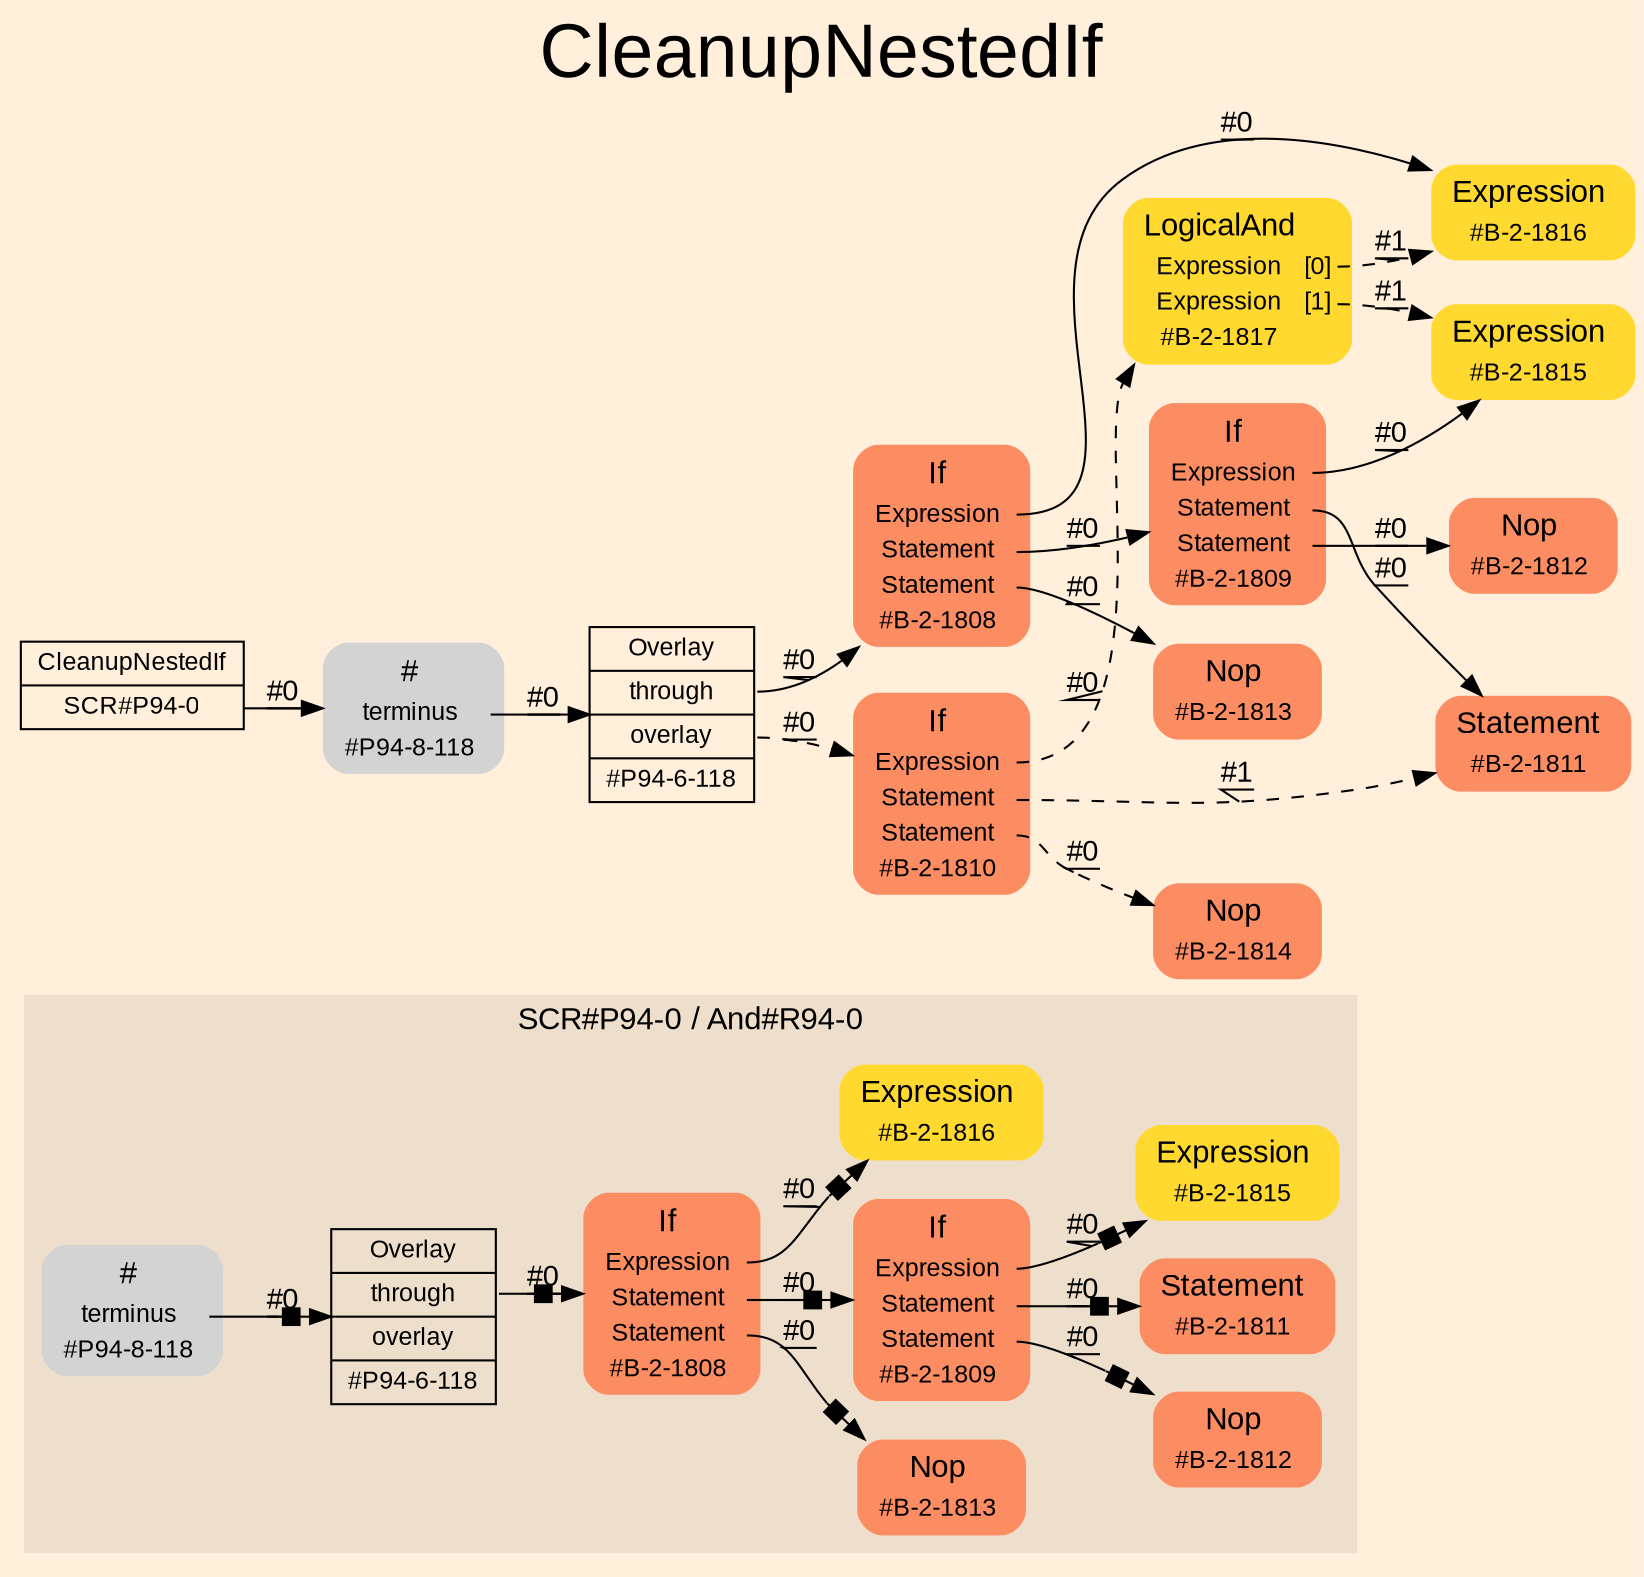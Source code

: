 digraph "CleanupNestedIf" {
label = "CleanupNestedIf"
labelloc = t
fontsize = "36"
graph [
    rankdir = "LR"
    ranksep = 0.3
    bgcolor = antiquewhite1
    color = black
    fontcolor = black
    fontname = "Arial"
];
node [
    fontname = "Arial"
];
edge [
    fontname = "Arial"
];

// -------------------- figure And#R94-0 --------------------
// -------- region And#R94-0 ----------
subgraph "clusterAnd#R94-0" {
    label = "SCR#P94-0 / And#R94-0"
    style = "filled"
    color = antiquewhite2
    fontsize = "15"
    // -------- block And#R94-0/#B-2-1808 ----------
    "And#R94-0/#B-2-1808" [
        shape = "plaintext"
        fillcolor = "/set28/2"
        label = <<TABLE BORDER="0" CELLBORDER="0" CELLSPACING="0">
         <TR><TD><FONT POINT-SIZE="15.0">If</FONT></TD><TD></TD></TR>
         <TR><TD>Expression</TD><TD PORT="port0"></TD></TR>
         <TR><TD>Statement</TD><TD PORT="port1"></TD></TR>
         <TR><TD>Statement</TD><TD PORT="port2"></TD></TR>
         <TR><TD>#B-2-1808</TD><TD PORT="port3"></TD></TR>
        </TABLE>>
        style = "rounded,filled"
        fontsize = "12"
    ];
    
    "And#R94-0/#B-2-1808":port0 -> "And#R94-0/#B-2-1816" [
        arrowhead="normalnonebox"
        label = "#0"
        decorate = true
        color = black
        fontcolor = black
    ];
    
    "And#R94-0/#B-2-1808":port1 -> "And#R94-0/#B-2-1809" [
        arrowhead="normalnonebox"
        label = "#0"
        decorate = true
        color = black
        fontcolor = black
    ];
    
    "And#R94-0/#B-2-1808":port2 -> "And#R94-0/#B-2-1813" [
        arrowhead="normalnonebox"
        label = "#0"
        decorate = true
        color = black
        fontcolor = black
    ];
    
    // -------- block And#R94-0/#B-2-1809 ----------
    "And#R94-0/#B-2-1809" [
        shape = "plaintext"
        fillcolor = "/set28/2"
        label = <<TABLE BORDER="0" CELLBORDER="0" CELLSPACING="0">
         <TR><TD><FONT POINT-SIZE="15.0">If</FONT></TD><TD></TD></TR>
         <TR><TD>Expression</TD><TD PORT="port0"></TD></TR>
         <TR><TD>Statement</TD><TD PORT="port1"></TD></TR>
         <TR><TD>Statement</TD><TD PORT="port2"></TD></TR>
         <TR><TD>#B-2-1809</TD><TD PORT="port3"></TD></TR>
        </TABLE>>
        style = "rounded,filled"
        fontsize = "12"
    ];
    
    "And#R94-0/#B-2-1809":port0 -> "And#R94-0/#B-2-1815" [
        arrowhead="normalnonebox"
        label = "#0"
        decorate = true
        color = black
        fontcolor = black
    ];
    
    "And#R94-0/#B-2-1809":port1 -> "And#R94-0/#B-2-1811" [
        arrowhead="normalnonebox"
        label = "#0"
        decorate = true
        color = black
        fontcolor = black
    ];
    
    "And#R94-0/#B-2-1809":port2 -> "And#R94-0/#B-2-1812" [
        arrowhead="normalnonebox"
        label = "#0"
        decorate = true
        color = black
        fontcolor = black
    ];
    
    // -------- block And#R94-0/#B-2-1811 ----------
    "And#R94-0/#B-2-1811" [
        shape = "plaintext"
        fillcolor = "/set28/2"
        label = <<TABLE BORDER="0" CELLBORDER="0" CELLSPACING="0">
         <TR><TD><FONT POINT-SIZE="15.0">Statement</FONT></TD><TD></TD></TR>
         <TR><TD>#B-2-1811</TD><TD PORT="port0"></TD></TR>
        </TABLE>>
        style = "rounded,filled"
        fontsize = "12"
    ];
    
    // -------- block And#R94-0/#B-2-1812 ----------
    "And#R94-0/#B-2-1812" [
        shape = "plaintext"
        fillcolor = "/set28/2"
        label = <<TABLE BORDER="0" CELLBORDER="0" CELLSPACING="0">
         <TR><TD><FONT POINT-SIZE="15.0">Nop</FONT></TD><TD></TD></TR>
         <TR><TD>#B-2-1812</TD><TD PORT="port0"></TD></TR>
        </TABLE>>
        style = "rounded,filled"
        fontsize = "12"
    ];
    
    // -------- block And#R94-0/#B-2-1813 ----------
    "And#R94-0/#B-2-1813" [
        shape = "plaintext"
        fillcolor = "/set28/2"
        label = <<TABLE BORDER="0" CELLBORDER="0" CELLSPACING="0">
         <TR><TD><FONT POINT-SIZE="15.0">Nop</FONT></TD><TD></TD></TR>
         <TR><TD>#B-2-1813</TD><TD PORT="port0"></TD></TR>
        </TABLE>>
        style = "rounded,filled"
        fontsize = "12"
    ];
    
    // -------- block And#R94-0/#B-2-1815 ----------
    "And#R94-0/#B-2-1815" [
        shape = "plaintext"
        fillcolor = "/set28/6"
        label = <<TABLE BORDER="0" CELLBORDER="0" CELLSPACING="0">
         <TR><TD><FONT POINT-SIZE="15.0">Expression</FONT></TD><TD></TD></TR>
         <TR><TD>#B-2-1815</TD><TD PORT="port0"></TD></TR>
        </TABLE>>
        style = "rounded,filled"
        fontsize = "12"
    ];
    
    // -------- block And#R94-0/#B-2-1816 ----------
    "And#R94-0/#B-2-1816" [
        shape = "plaintext"
        fillcolor = "/set28/6"
        label = <<TABLE BORDER="0" CELLBORDER="0" CELLSPACING="0">
         <TR><TD><FONT POINT-SIZE="15.0">Expression</FONT></TD><TD></TD></TR>
         <TR><TD>#B-2-1816</TD><TD PORT="port0"></TD></TR>
        </TABLE>>
        style = "rounded,filled"
        fontsize = "12"
    ];
    
    // -------- block And#R94-0/#P94-6-118 ----------
    "And#R94-0/#P94-6-118" [
        shape = "record"
        fillcolor = antiquewhite2
        label = "<fixed> Overlay | <port0> through | <port1> overlay | <port2> #P94-6-118"
        style = "filled"
        fontsize = "12"
        color = black
        fontcolor = black
    ];
    
    "And#R94-0/#P94-6-118":port0 -> "And#R94-0/#B-2-1808" [
        arrowhead="normalnonebox"
        label = "#0"
        decorate = true
        color = black
        fontcolor = black
    ];
    
    // -------- block And#R94-0/#P94-8-118 ----------
    "And#R94-0/#P94-8-118" [
        shape = "plaintext"
        label = <<TABLE BORDER="0" CELLBORDER="0" CELLSPACING="0">
         <TR><TD><FONT POINT-SIZE="15.0">#</FONT></TD><TD></TD></TR>
         <TR><TD>terminus</TD><TD PORT="port0"></TD></TR>
         <TR><TD>#P94-8-118</TD><TD PORT="port1"></TD></TR>
        </TABLE>>
        style = "rounded,filled"
        fontsize = "12"
    ];
    
    "And#R94-0/#P94-8-118":port0 -> "And#R94-0/#P94-6-118" [
        arrowhead="normalnonebox"
        label = "#0"
        decorate = true
        color = black
        fontcolor = black
    ];
    
}


// -------------------- transformation figure --------------------
// -------- block CR#P94-0 ----------
"CR#P94-0" [
    shape = "record"
    fillcolor = antiquewhite1
    label = "<fixed> CleanupNestedIf | <port0> SCR#P94-0"
    style = "filled"
    fontsize = "12"
    color = black
    fontcolor = black
];

"CR#P94-0":port0 -> "#P94-8-118" [
    label = "#0"
    decorate = true
    color = black
    fontcolor = black
];

// -------- block #P94-8-118 ----------
"#P94-8-118" [
    shape = "plaintext"
    label = <<TABLE BORDER="0" CELLBORDER="0" CELLSPACING="0">
     <TR><TD><FONT POINT-SIZE="15.0">#</FONT></TD><TD></TD></TR>
     <TR><TD>terminus</TD><TD PORT="port0"></TD></TR>
     <TR><TD>#P94-8-118</TD><TD PORT="port1"></TD></TR>
    </TABLE>>
    style = "rounded,filled"
    fontsize = "12"
];

"#P94-8-118":port0 -> "#P94-6-118" [
    label = "#0"
    decorate = true
    color = black
    fontcolor = black
];

// -------- block #P94-6-118 ----------
"#P94-6-118" [
    shape = "record"
    fillcolor = antiquewhite1
    label = "<fixed> Overlay | <port0> through | <port1> overlay | <port2> #P94-6-118"
    style = "filled"
    fontsize = "12"
    color = black
    fontcolor = black
];

"#P94-6-118":port0 -> "#B-2-1808" [
    label = "#0"
    decorate = true
    color = black
    fontcolor = black
];

"#P94-6-118":port1 -> "#B-2-1810" [
    style="dashed"
    label = "#0"
    decorate = true
    color = black
    fontcolor = black
];

// -------- block #B-2-1808 ----------
"#B-2-1808" [
    shape = "plaintext"
    fillcolor = "/set28/2"
    label = <<TABLE BORDER="0" CELLBORDER="0" CELLSPACING="0">
     <TR><TD><FONT POINT-SIZE="15.0">If</FONT></TD><TD></TD></TR>
     <TR><TD>Expression</TD><TD PORT="port0"></TD></TR>
     <TR><TD>Statement</TD><TD PORT="port1"></TD></TR>
     <TR><TD>Statement</TD><TD PORT="port2"></TD></TR>
     <TR><TD>#B-2-1808</TD><TD PORT="port3"></TD></TR>
    </TABLE>>
    style = "rounded,filled"
    fontsize = "12"
];

"#B-2-1808":port0 -> "#B-2-1816" [
    label = "#0"
    decorate = true
    color = black
    fontcolor = black
];

"#B-2-1808":port1 -> "#B-2-1809" [
    label = "#0"
    decorate = true
    color = black
    fontcolor = black
];

"#B-2-1808":port2 -> "#B-2-1813" [
    label = "#0"
    decorate = true
    color = black
    fontcolor = black
];

// -------- block #B-2-1816 ----------
"#B-2-1816" [
    shape = "plaintext"
    fillcolor = "/set28/6"
    label = <<TABLE BORDER="0" CELLBORDER="0" CELLSPACING="0">
     <TR><TD><FONT POINT-SIZE="15.0">Expression</FONT></TD><TD></TD></TR>
     <TR><TD>#B-2-1816</TD><TD PORT="port0"></TD></TR>
    </TABLE>>
    style = "rounded,filled"
    fontsize = "12"
];

// -------- block #B-2-1809 ----------
"#B-2-1809" [
    shape = "plaintext"
    fillcolor = "/set28/2"
    label = <<TABLE BORDER="0" CELLBORDER="0" CELLSPACING="0">
     <TR><TD><FONT POINT-SIZE="15.0">If</FONT></TD><TD></TD></TR>
     <TR><TD>Expression</TD><TD PORT="port0"></TD></TR>
     <TR><TD>Statement</TD><TD PORT="port1"></TD></TR>
     <TR><TD>Statement</TD><TD PORT="port2"></TD></TR>
     <TR><TD>#B-2-1809</TD><TD PORT="port3"></TD></TR>
    </TABLE>>
    style = "rounded,filled"
    fontsize = "12"
];

"#B-2-1809":port0 -> "#B-2-1815" [
    label = "#0"
    decorate = true
    color = black
    fontcolor = black
];

"#B-2-1809":port1 -> "#B-2-1811" [
    label = "#0"
    decorate = true
    color = black
    fontcolor = black
];

"#B-2-1809":port2 -> "#B-2-1812" [
    label = "#0"
    decorate = true
    color = black
    fontcolor = black
];

// -------- block #B-2-1815 ----------
"#B-2-1815" [
    shape = "plaintext"
    fillcolor = "/set28/6"
    label = <<TABLE BORDER="0" CELLBORDER="0" CELLSPACING="0">
     <TR><TD><FONT POINT-SIZE="15.0">Expression</FONT></TD><TD></TD></TR>
     <TR><TD>#B-2-1815</TD><TD PORT="port0"></TD></TR>
    </TABLE>>
    style = "rounded,filled"
    fontsize = "12"
];

// -------- block #B-2-1811 ----------
"#B-2-1811" [
    shape = "plaintext"
    fillcolor = "/set28/2"
    label = <<TABLE BORDER="0" CELLBORDER="0" CELLSPACING="0">
     <TR><TD><FONT POINT-SIZE="15.0">Statement</FONT></TD><TD></TD></TR>
     <TR><TD>#B-2-1811</TD><TD PORT="port0"></TD></TR>
    </TABLE>>
    style = "rounded,filled"
    fontsize = "12"
];

// -------- block #B-2-1812 ----------
"#B-2-1812" [
    shape = "plaintext"
    fillcolor = "/set28/2"
    label = <<TABLE BORDER="0" CELLBORDER="0" CELLSPACING="0">
     <TR><TD><FONT POINT-SIZE="15.0">Nop</FONT></TD><TD></TD></TR>
     <TR><TD>#B-2-1812</TD><TD PORT="port0"></TD></TR>
    </TABLE>>
    style = "rounded,filled"
    fontsize = "12"
];

// -------- block #B-2-1813 ----------
"#B-2-1813" [
    shape = "plaintext"
    fillcolor = "/set28/2"
    label = <<TABLE BORDER="0" CELLBORDER="0" CELLSPACING="0">
     <TR><TD><FONT POINT-SIZE="15.0">Nop</FONT></TD><TD></TD></TR>
     <TR><TD>#B-2-1813</TD><TD PORT="port0"></TD></TR>
    </TABLE>>
    style = "rounded,filled"
    fontsize = "12"
];

// -------- block #B-2-1810 ----------
"#B-2-1810" [
    shape = "plaintext"
    fillcolor = "/set28/2"
    label = <<TABLE BORDER="0" CELLBORDER="0" CELLSPACING="0">
     <TR><TD><FONT POINT-SIZE="15.0">If</FONT></TD><TD></TD></TR>
     <TR><TD>Expression</TD><TD PORT="port0"></TD></TR>
     <TR><TD>Statement</TD><TD PORT="port1"></TD></TR>
     <TR><TD>Statement</TD><TD PORT="port2"></TD></TR>
     <TR><TD>#B-2-1810</TD><TD PORT="port3"></TD></TR>
    </TABLE>>
    style = "rounded,filled"
    fontsize = "12"
];

"#B-2-1810":port0 -> "#B-2-1817" [
    style="dashed"
    label = "#0"
    decorate = true
    color = black
    fontcolor = black
];

"#B-2-1810":port1 -> "#B-2-1811" [
    style="dashed"
    label = "#1"
    decorate = true
    color = black
    fontcolor = black
];

"#B-2-1810":port2 -> "#B-2-1814" [
    style="dashed"
    label = "#0"
    decorate = true
    color = black
    fontcolor = black
];

// -------- block #B-2-1817 ----------
"#B-2-1817" [
    shape = "plaintext"
    fillcolor = "/set28/6"
    label = <<TABLE BORDER="0" CELLBORDER="0" CELLSPACING="0">
     <TR><TD><FONT POINT-SIZE="15.0">LogicalAnd</FONT></TD><TD></TD></TR>
     <TR><TD>Expression</TD><TD PORT="port0">[0]</TD></TR>
     <TR><TD>Expression</TD><TD PORT="port1">[1]</TD></TR>
     <TR><TD>#B-2-1817</TD><TD PORT="port2"></TD></TR>
    </TABLE>>
    style = "rounded,filled"
    fontsize = "12"
];

"#B-2-1817":port0 -> "#B-2-1816" [
    style="dashed"
    label = "#1"
    decorate = true
    color = black
    fontcolor = black
];

"#B-2-1817":port1 -> "#B-2-1815" [
    style="dashed"
    label = "#1"
    decorate = true
    color = black
    fontcolor = black
];

// -------- block #B-2-1814 ----------
"#B-2-1814" [
    shape = "plaintext"
    fillcolor = "/set28/2"
    label = <<TABLE BORDER="0" CELLBORDER="0" CELLSPACING="0">
     <TR><TD><FONT POINT-SIZE="15.0">Nop</FONT></TD><TD></TD></TR>
     <TR><TD>#B-2-1814</TD><TD PORT="port0"></TD></TR>
    </TABLE>>
    style = "rounded,filled"
    fontsize = "12"
];


}
